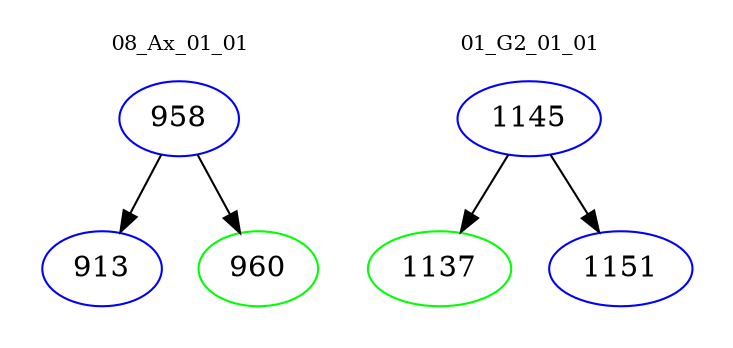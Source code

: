 digraph{
subgraph cluster_0 {
color = white
label = "08_Ax_01_01";
fontsize=10;
T0_958 [label="958", color="blue"]
T0_958 -> T0_913 [color="black"]
T0_913 [label="913", color="blue"]
T0_958 -> T0_960 [color="black"]
T0_960 [label="960", color="green"]
}
subgraph cluster_1 {
color = white
label = "01_G2_01_01";
fontsize=10;
T1_1145 [label="1145", color="blue"]
T1_1145 -> T1_1137 [color="black"]
T1_1137 [label="1137", color="green"]
T1_1145 -> T1_1151 [color="black"]
T1_1151 [label="1151", color="blue"]
}
}

